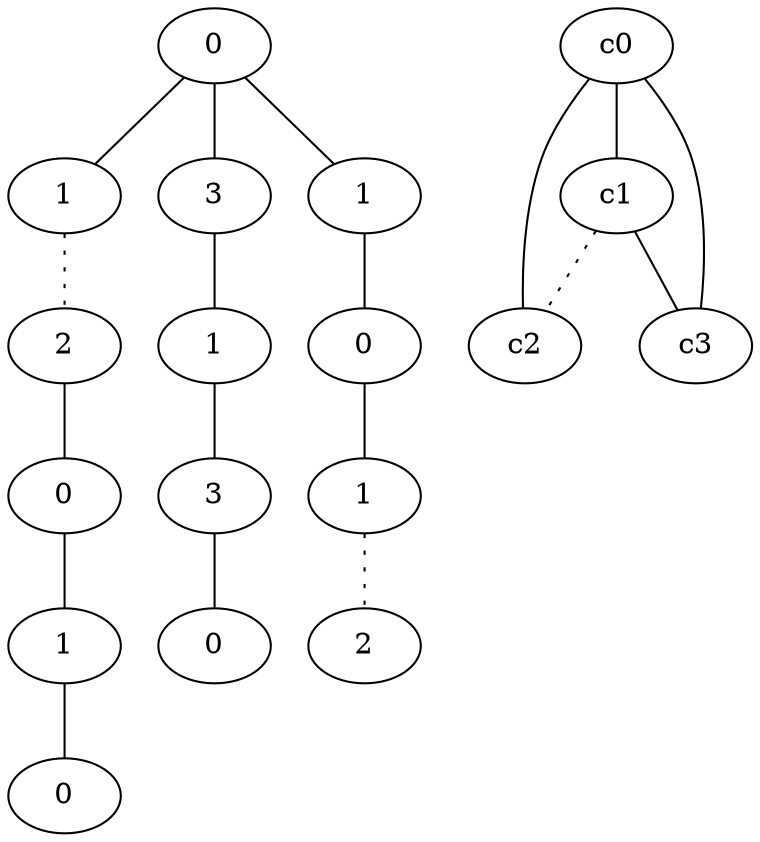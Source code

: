graph {
a0[label=0];
a1[label=1];
a2[label=2];
a3[label=0];
a4[label=1];
a5[label=0];
a6[label=3];
a7[label=1];
a8[label=3];
a9[label=0];
a10[label=1];
a11[label=0];
a12[label=1];
a13[label=2];
a0 -- a1;
a0 -- a6;
a0 -- a10;
a1 -- a2 [style=dotted];
a2 -- a3;
a3 -- a4;
a4 -- a5;
a6 -- a7;
a7 -- a8;
a8 -- a9;
a10 -- a11;
a11 -- a12;
a12 -- a13 [style=dotted];
c0 -- c1;
c0 -- c2;
c0 -- c3;
c1 -- c2 [style=dotted];
c1 -- c3;
}
